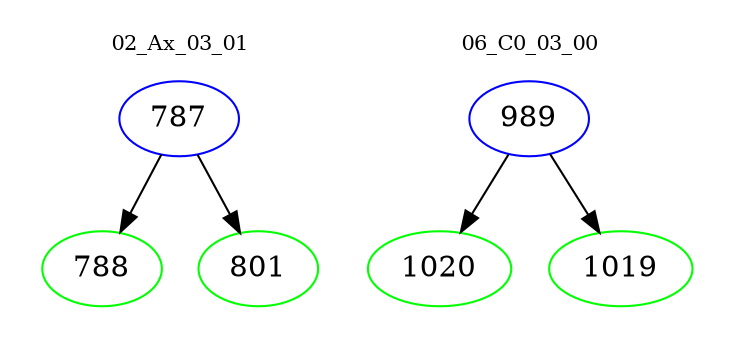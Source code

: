 digraph{
subgraph cluster_0 {
color = white
label = "02_Ax_03_01";
fontsize=10;
T0_787 [label="787", color="blue"]
T0_787 -> T0_788 [color="black"]
T0_788 [label="788", color="green"]
T0_787 -> T0_801 [color="black"]
T0_801 [label="801", color="green"]
}
subgraph cluster_1 {
color = white
label = "06_C0_03_00";
fontsize=10;
T1_989 [label="989", color="blue"]
T1_989 -> T1_1020 [color="black"]
T1_1020 [label="1020", color="green"]
T1_989 -> T1_1019 [color="black"]
T1_1019 [label="1019", color="green"]
}
}
